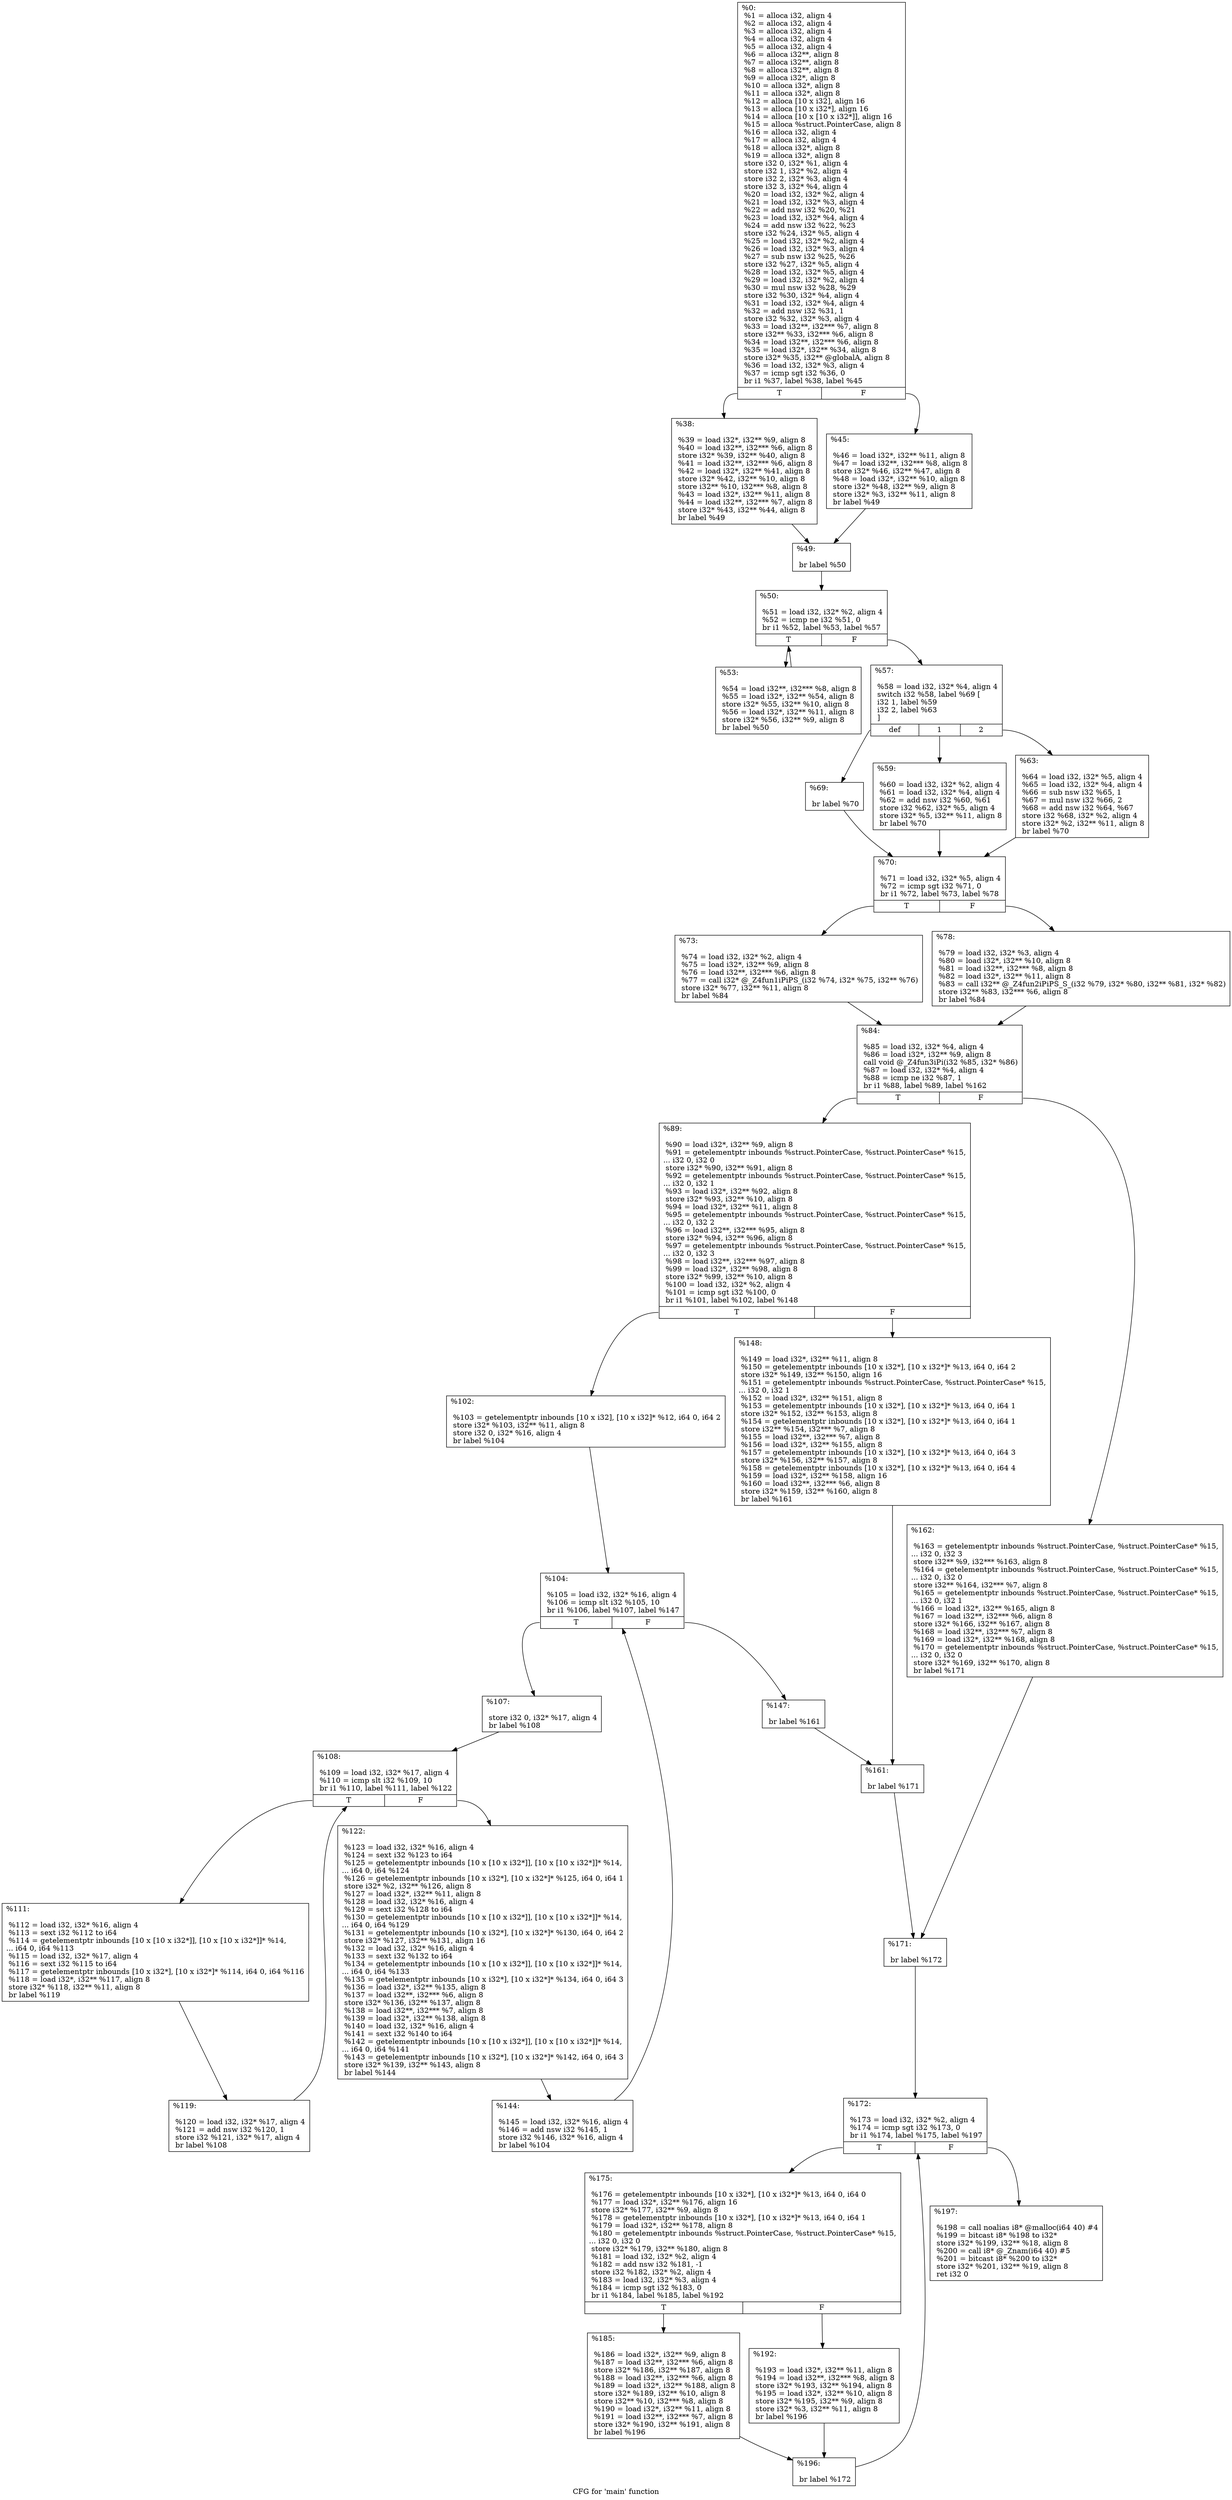 digraph "CFG for 'main' function" {
	label="CFG for 'main' function";

	Node0x499bd70 [shape=record,label="{%0:\l  %1 = alloca i32, align 4\l  %2 = alloca i32, align 4\l  %3 = alloca i32, align 4\l  %4 = alloca i32, align 4\l  %5 = alloca i32, align 4\l  %6 = alloca i32**, align 8\l  %7 = alloca i32**, align 8\l  %8 = alloca i32**, align 8\l  %9 = alloca i32*, align 8\l  %10 = alloca i32*, align 8\l  %11 = alloca i32*, align 8\l  %12 = alloca [10 x i32], align 16\l  %13 = alloca [10 x i32*], align 16\l  %14 = alloca [10 x [10 x i32*]], align 16\l  %15 = alloca %struct.PointerCase, align 8\l  %16 = alloca i32, align 4\l  %17 = alloca i32, align 4\l  %18 = alloca i32*, align 8\l  %19 = alloca i32*, align 8\l  store i32 0, i32* %1, align 4\l  store i32 1, i32* %2, align 4\l  store i32 2, i32* %3, align 4\l  store i32 3, i32* %4, align 4\l  %20 = load i32, i32* %2, align 4\l  %21 = load i32, i32* %3, align 4\l  %22 = add nsw i32 %20, %21\l  %23 = load i32, i32* %4, align 4\l  %24 = add nsw i32 %22, %23\l  store i32 %24, i32* %5, align 4\l  %25 = load i32, i32* %2, align 4\l  %26 = load i32, i32* %3, align 4\l  %27 = sub nsw i32 %25, %26\l  store i32 %27, i32* %5, align 4\l  %28 = load i32, i32* %5, align 4\l  %29 = load i32, i32* %2, align 4\l  %30 = mul nsw i32 %28, %29\l  store i32 %30, i32* %4, align 4\l  %31 = load i32, i32* %4, align 4\l  %32 = add nsw i32 %31, 1\l  store i32 %32, i32* %3, align 4\l  %33 = load i32**, i32*** %7, align 8\l  store i32** %33, i32*** %6, align 8\l  %34 = load i32**, i32*** %6, align 8\l  %35 = load i32*, i32** %34, align 8\l  store i32* %35, i32** @globalA, align 8\l  %36 = load i32, i32* %3, align 4\l  %37 = icmp sgt i32 %36, 0\l  br i1 %37, label %38, label %45\l|{<s0>T|<s1>F}}"];
	Node0x499bd70:s0 -> Node0x499bf90;
	Node0x499bd70:s1 -> Node0x499da20;
	Node0x499bf90 [shape=record,label="{%38:\l\l  %39 = load i32*, i32** %9, align 8\l  %40 = load i32**, i32*** %6, align 8\l  store i32* %39, i32** %40, align 8\l  %41 = load i32**, i32*** %6, align 8\l  %42 = load i32*, i32** %41, align 8\l  store i32* %42, i32** %10, align 8\l  store i32** %10, i32*** %8, align 8\l  %43 = load i32*, i32** %11, align 8\l  %44 = load i32**, i32*** %7, align 8\l  store i32* %43, i32** %44, align 8\l  br label %49\l}"];
	Node0x499bf90 -> Node0x499df80;
	Node0x499da20 [shape=record,label="{%45:\l\l  %46 = load i32*, i32** %11, align 8\l  %47 = load i32**, i32*** %8, align 8\l  store i32* %46, i32** %47, align 8\l  %48 = load i32*, i32** %10, align 8\l  store i32* %48, i32** %9, align 8\l  store i32* %3, i32** %11, align 8\l  br label %49\l}"];
	Node0x499da20 -> Node0x499df80;
	Node0x499df80 [shape=record,label="{%49:\l\l  br label %50\l}"];
	Node0x499df80 -> Node0x499e330;
	Node0x499e330 [shape=record,label="{%50:\l\l  %51 = load i32, i32* %2, align 4\l  %52 = icmp ne i32 %51, 0\l  br i1 %52, label %53, label %57\l|{<s0>T|<s1>F}}"];
	Node0x499e330:s0 -> Node0x499e4b0;
	Node0x499e330:s1 -> Node0x499e500;
	Node0x499e4b0 [shape=record,label="{%53:\l\l  %54 = load i32**, i32*** %8, align 8\l  %55 = load i32*, i32** %54, align 8\l  store i32* %55, i32** %10, align 8\l  %56 = load i32*, i32** %11, align 8\l  store i32* %56, i32** %9, align 8\l  br label %50\l}"];
	Node0x499e4b0 -> Node0x499e330;
	Node0x499e500 [shape=record,label="{%57:\l\l  %58 = load i32, i32* %4, align 4\l  switch i32 %58, label %69 [\l    i32 1, label %59\l    i32 2, label %63\l  ]\l|{<s0>def|<s1>1|<s2>2}}"];
	Node0x499e500:s0 -> Node0x49b62c0;
	Node0x499e500:s1 -> Node0x49b6310;
	Node0x499e500:s2 -> Node0x49b6360;
	Node0x49b6310 [shape=record,label="{%59:\l\l  %60 = load i32, i32* %2, align 4\l  %61 = load i32, i32* %4, align 4\l  %62 = add nsw i32 %60, %61\l  store i32 %62, i32* %5, align 4\l  store i32* %5, i32** %11, align 8\l  br label %70\l}"];
	Node0x49b6310 -> Node0x49b6710;
	Node0x49b6360 [shape=record,label="{%63:\l\l  %64 = load i32, i32* %5, align 4\l  %65 = load i32, i32* %4, align 4\l  %66 = sub nsw i32 %65, 1\l  %67 = mul nsw i32 %66, 2\l  %68 = add nsw i32 %64, %67\l  store i32 %68, i32* %2, align 4\l  store i32* %2, i32** %11, align 8\l  br label %70\l}"];
	Node0x49b6360 -> Node0x49b6710;
	Node0x49b62c0 [shape=record,label="{%69:\l\l  br label %70\l}"];
	Node0x49b62c0 -> Node0x49b6710;
	Node0x49b6710 [shape=record,label="{%70:\l\l  %71 = load i32, i32* %5, align 4\l  %72 = icmp sgt i32 %71, 0\l  br i1 %72, label %73, label %78\l|{<s0>T|<s1>F}}"];
	Node0x49b6710:s0 -> Node0x49b6e60;
	Node0x49b6710:s1 -> Node0x49b6eb0;
	Node0x49b6e60 [shape=record,label="{%73:\l\l  %74 = load i32, i32* %2, align 4\l  %75 = load i32*, i32** %9, align 8\l  %76 = load i32**, i32*** %6, align 8\l  %77 = call i32* @_Z4fun1iPiPS_(i32 %74, i32* %75, i32** %76)\l  store i32* %77, i32** %11, align 8\l  br label %84\l}"];
	Node0x49b6e60 -> Node0x49b7230;
	Node0x49b6eb0 [shape=record,label="{%78:\l\l  %79 = load i32, i32* %3, align 4\l  %80 = load i32*, i32** %10, align 8\l  %81 = load i32**, i32*** %8, align 8\l  %82 = load i32*, i32** %11, align 8\l  %83 = call i32** @_Z4fun2iPiPS_S_(i32 %79, i32* %80, i32** %81, i32* %82)\l  store i32** %83, i32*** %6, align 8\l  br label %84\l}"];
	Node0x49b6eb0 -> Node0x49b7230;
	Node0x49b7230 [shape=record,label="{%84:\l\l  %85 = load i32, i32* %4, align 4\l  %86 = load i32*, i32** %9, align 8\l  call void @_Z4fun3iPi(i32 %85, i32* %86)\l  %87 = load i32, i32* %4, align 4\l  %88 = icmp ne i32 %87, 1\l  br i1 %88, label %89, label %162\l|{<s0>T|<s1>F}}"];
	Node0x49b7230:s0 -> Node0x49b78e0;
	Node0x49b7230:s1 -> Node0x49b7930;
	Node0x49b78e0 [shape=record,label="{%89:\l\l  %90 = load i32*, i32** %9, align 8\l  %91 = getelementptr inbounds %struct.PointerCase, %struct.PointerCase* %15,\l... i32 0, i32 0\l  store i32* %90, i32** %91, align 8\l  %92 = getelementptr inbounds %struct.PointerCase, %struct.PointerCase* %15,\l... i32 0, i32 1\l  %93 = load i32*, i32** %92, align 8\l  store i32* %93, i32** %10, align 8\l  %94 = load i32*, i32** %11, align 8\l  %95 = getelementptr inbounds %struct.PointerCase, %struct.PointerCase* %15,\l... i32 0, i32 2\l  %96 = load i32**, i32*** %95, align 8\l  store i32* %94, i32** %96, align 8\l  %97 = getelementptr inbounds %struct.PointerCase, %struct.PointerCase* %15,\l... i32 0, i32 3\l  %98 = load i32**, i32*** %97, align 8\l  %99 = load i32*, i32** %98, align 8\l  store i32* %99, i32** %10, align 8\l  %100 = load i32, i32* %2, align 4\l  %101 = icmp sgt i32 %100, 0\l  br i1 %101, label %102, label %148\l|{<s0>T|<s1>F}}"];
	Node0x49b78e0:s0 -> Node0x49b81a0;
	Node0x49b78e0:s1 -> Node0x49b81f0;
	Node0x49b81a0 [shape=record,label="{%102:\l\l  %103 = getelementptr inbounds [10 x i32], [10 x i32]* %12, i64 0, i64 2\l  store i32* %103, i32** %11, align 8\l  store i32 0, i32* %16, align 4\l  br label %104\l}"];
	Node0x49b81a0 -> Node0x49b84a0;
	Node0x49b84a0 [shape=record,label="{%104:\l\l  %105 = load i32, i32* %16, align 4\l  %106 = icmp slt i32 %105, 10\l  br i1 %106, label %107, label %147\l|{<s0>T|<s1>F}}"];
	Node0x49b84a0:s0 -> Node0x49b8650;
	Node0x49b84a0:s1 -> Node0x49b86a0;
	Node0x49b8650 [shape=record,label="{%107:\l\l  store i32 0, i32* %17, align 4\l  br label %108\l}"];
	Node0x49b8650 -> Node0x49b8840;
	Node0x49b8840 [shape=record,label="{%108:\l\l  %109 = load i32, i32* %17, align 4\l  %110 = icmp slt i32 %109, 10\l  br i1 %110, label %111, label %122\l|{<s0>T|<s1>F}}"];
	Node0x49b8840:s0 -> Node0x49b89c0;
	Node0x49b8840:s1 -> Node0x49b8a10;
	Node0x49b89c0 [shape=record,label="{%111:\l\l  %112 = load i32, i32* %16, align 4\l  %113 = sext i32 %112 to i64\l  %114 = getelementptr inbounds [10 x [10 x i32*]], [10 x [10 x i32*]]* %14,\l... i64 0, i64 %113\l  %115 = load i32, i32* %17, align 4\l  %116 = sext i32 %115 to i64\l  %117 = getelementptr inbounds [10 x i32*], [10 x i32*]* %114, i64 0, i64 %116\l  %118 = load i32*, i32** %117, align 8\l  store i32* %118, i32** %11, align 8\l  br label %119\l}"];
	Node0x49b89c0 -> Node0x49b8ed0;
	Node0x49b8ed0 [shape=record,label="{%119:\l\l  %120 = load i32, i32* %17, align 4\l  %121 = add nsw i32 %120, 1\l  store i32 %121, i32* %17, align 4\l  br label %108\l}"];
	Node0x49b8ed0 -> Node0x49b8840;
	Node0x49b8a10 [shape=record,label="{%122:\l\l  %123 = load i32, i32* %16, align 4\l  %124 = sext i32 %123 to i64\l  %125 = getelementptr inbounds [10 x [10 x i32*]], [10 x [10 x i32*]]* %14,\l... i64 0, i64 %124\l  %126 = getelementptr inbounds [10 x i32*], [10 x i32*]* %125, i64 0, i64 1\l  store i32* %2, i32** %126, align 8\l  %127 = load i32*, i32** %11, align 8\l  %128 = load i32, i32* %16, align 4\l  %129 = sext i32 %128 to i64\l  %130 = getelementptr inbounds [10 x [10 x i32*]], [10 x [10 x i32*]]* %14,\l... i64 0, i64 %129\l  %131 = getelementptr inbounds [10 x i32*], [10 x i32*]* %130, i64 0, i64 2\l  store i32* %127, i32** %131, align 16\l  %132 = load i32, i32* %16, align 4\l  %133 = sext i32 %132 to i64\l  %134 = getelementptr inbounds [10 x [10 x i32*]], [10 x [10 x i32*]]* %14,\l... i64 0, i64 %133\l  %135 = getelementptr inbounds [10 x i32*], [10 x i32*]* %134, i64 0, i64 3\l  %136 = load i32*, i32** %135, align 8\l  %137 = load i32**, i32*** %6, align 8\l  store i32* %136, i32** %137, align 8\l  %138 = load i32**, i32*** %7, align 8\l  %139 = load i32*, i32** %138, align 8\l  %140 = load i32, i32* %16, align 4\l  %141 = sext i32 %140 to i64\l  %142 = getelementptr inbounds [10 x [10 x i32*]], [10 x [10 x i32*]]* %14,\l... i64 0, i64 %141\l  %143 = getelementptr inbounds [10 x i32*], [10 x i32*]* %142, i64 0, i64 3\l  store i32* %139, i32** %143, align 8\l  br label %144\l}"];
	Node0x49b8a10 -> Node0x49ba170;
	Node0x49ba170 [shape=record,label="{%144:\l\l  %145 = load i32, i32* %16, align 4\l  %146 = add nsw i32 %145, 1\l  store i32 %146, i32* %16, align 4\l  br label %104\l}"];
	Node0x49ba170 -> Node0x49b84a0;
	Node0x49b86a0 [shape=record,label="{%147:\l\l  br label %161\l}"];
	Node0x49b86a0 -> Node0x49ba3d0;
	Node0x49b81f0 [shape=record,label="{%148:\l\l  %149 = load i32*, i32** %11, align 8\l  %150 = getelementptr inbounds [10 x i32*], [10 x i32*]* %13, i64 0, i64 2\l  store i32* %149, i32** %150, align 16\l  %151 = getelementptr inbounds %struct.PointerCase, %struct.PointerCase* %15,\l... i32 0, i32 1\l  %152 = load i32*, i32** %151, align 8\l  %153 = getelementptr inbounds [10 x i32*], [10 x i32*]* %13, i64 0, i64 1\l  store i32* %152, i32** %153, align 8\l  %154 = getelementptr inbounds [10 x i32*], [10 x i32*]* %13, i64 0, i64 1\l  store i32** %154, i32*** %7, align 8\l  %155 = load i32**, i32*** %7, align 8\l  %156 = load i32*, i32** %155, align 8\l  %157 = getelementptr inbounds [10 x i32*], [10 x i32*]* %13, i64 0, i64 3\l  store i32* %156, i32** %157, align 8\l  %158 = getelementptr inbounds [10 x i32*], [10 x i32*]* %13, i64 0, i64 4\l  %159 = load i32*, i32** %158, align 16\l  %160 = load i32**, i32*** %6, align 8\l  store i32* %159, i32** %160, align 8\l  br label %161\l}"];
	Node0x49b81f0 -> Node0x49ba3d0;
	Node0x49ba3d0 [shape=record,label="{%161:\l\l  br label %171\l}"];
	Node0x49ba3d0 -> Node0x49bad60;
	Node0x49b7930 [shape=record,label="{%162:\l\l  %163 = getelementptr inbounds %struct.PointerCase, %struct.PointerCase* %15,\l... i32 0, i32 3\l  store i32** %9, i32*** %163, align 8\l  %164 = getelementptr inbounds %struct.PointerCase, %struct.PointerCase* %15,\l... i32 0, i32 0\l  store i32** %164, i32*** %7, align 8\l  %165 = getelementptr inbounds %struct.PointerCase, %struct.PointerCase* %15,\l... i32 0, i32 1\l  %166 = load i32*, i32** %165, align 8\l  %167 = load i32**, i32*** %6, align 8\l  store i32* %166, i32** %167, align 8\l  %168 = load i32**, i32*** %7, align 8\l  %169 = load i32*, i32** %168, align 8\l  %170 = getelementptr inbounds %struct.PointerCase, %struct.PointerCase* %15,\l... i32 0, i32 0\l  store i32* %169, i32** %170, align 8\l  br label %171\l}"];
	Node0x49b7930 -> Node0x49bad60;
	Node0x49bad60 [shape=record,label="{%171:\l\l  br label %172\l}"];
	Node0x49bad60 -> Node0x49bb470;
	Node0x49bb470 [shape=record,label="{%172:\l\l  %173 = load i32, i32* %2, align 4\l  %174 = icmp sgt i32 %173, 0\l  br i1 %174, label %175, label %197\l|{<s0>T|<s1>F}}"];
	Node0x49bb470:s0 -> Node0x49bb5f0;
	Node0x49bb470:s1 -> Node0x49bb640;
	Node0x49bb5f0 [shape=record,label="{%175:\l\l  %176 = getelementptr inbounds [10 x i32*], [10 x i32*]* %13, i64 0, i64 0\l  %177 = load i32*, i32** %176, align 16\l  store i32* %177, i32** %9, align 8\l  %178 = getelementptr inbounds [10 x i32*], [10 x i32*]* %13, i64 0, i64 1\l  %179 = load i32*, i32** %178, align 8\l  %180 = getelementptr inbounds %struct.PointerCase, %struct.PointerCase* %15,\l... i32 0, i32 0\l  store i32* %179, i32** %180, align 8\l  %181 = load i32, i32* %2, align 4\l  %182 = add nsw i32 %181, -1\l  store i32 %182, i32* %2, align 4\l  %183 = load i32, i32* %3, align 4\l  %184 = icmp sgt i32 %183, 0\l  br i1 %184, label %185, label %192\l|{<s0>T|<s1>F}}"];
	Node0x49bb5f0:s0 -> Node0x49bbd10;
	Node0x49bb5f0:s1 -> Node0x49bbd60;
	Node0x49bbd10 [shape=record,label="{%185:\l\l  %186 = load i32*, i32** %9, align 8\l  %187 = load i32**, i32*** %6, align 8\l  store i32* %186, i32** %187, align 8\l  %188 = load i32**, i32*** %6, align 8\l  %189 = load i32*, i32** %188, align 8\l  store i32* %189, i32** %10, align 8\l  store i32** %10, i32*** %8, align 8\l  %190 = load i32*, i32** %11, align 8\l  %191 = load i32**, i32*** %7, align 8\l  store i32* %190, i32** %191, align 8\l  br label %196\l}"];
	Node0x49bbd10 -> Node0x49bc280;
	Node0x49bbd60 [shape=record,label="{%192:\l\l  %193 = load i32*, i32** %11, align 8\l  %194 = load i32**, i32*** %8, align 8\l  store i32* %193, i32** %194, align 8\l  %195 = load i32*, i32** %10, align 8\l  store i32* %195, i32** %9, align 8\l  store i32* %3, i32** %11, align 8\l  br label %196\l}"];
	Node0x49bbd60 -> Node0x49bc280;
	Node0x49bc280 [shape=record,label="{%196:\l\l  br label %172\l}"];
	Node0x49bc280 -> Node0x49bb470;
	Node0x49bb640 [shape=record,label="{%197:\l\l  %198 = call noalias i8* @malloc(i64 40) #4\l  %199 = bitcast i8* %198 to i32*\l  store i32* %199, i32** %18, align 8\l  %200 = call i8* @_Znam(i64 40) #5\l  %201 = bitcast i8* %200 to i32*\l  store i32* %201, i32** %19, align 8\l  ret i32 0\l}"];
}
